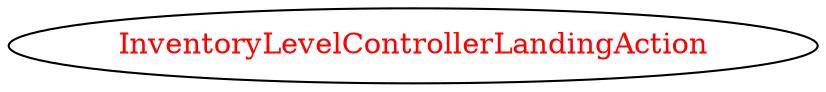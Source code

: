 digraph dependencyGraph {
 concentrate=true;
 ranksep="2.0";
 rankdir="LR"; 
 splines="ortho";
"InventoryLevelControllerLandingAction" [fontcolor="red"];
}
